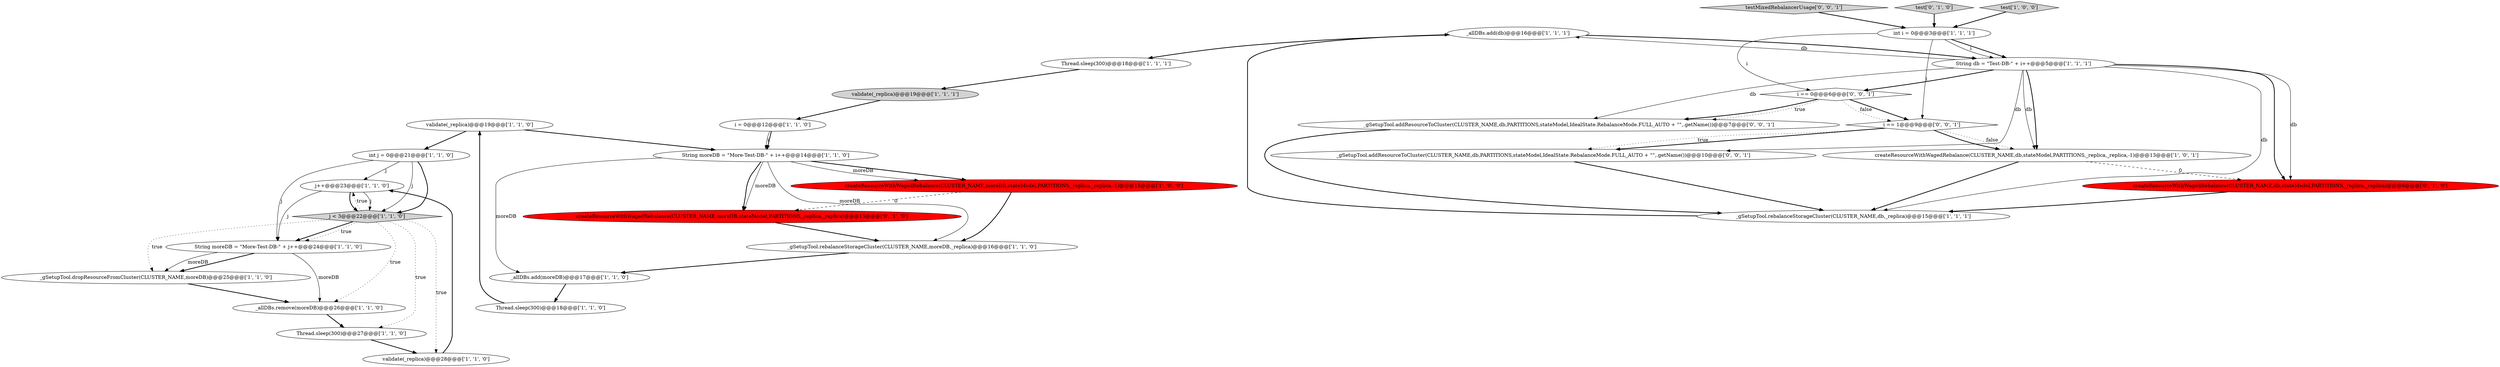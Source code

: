 digraph {
1 [style = filled, label = "j++@@@23@@@['1', '1', '0']", fillcolor = white, shape = ellipse image = "AAA0AAABBB1BBB"];
4 [style = filled, label = "Thread.sleep(300)@@@18@@@['1', '1', '0']", fillcolor = white, shape = ellipse image = "AAA0AAABBB1BBB"];
7 [style = filled, label = "_gSetupTool.rebalanceStorageCluster(CLUSTER_NAME,db,_replica)@@@15@@@['1', '1', '1']", fillcolor = white, shape = ellipse image = "AAA0AAABBB1BBB"];
13 [style = filled, label = "_gSetupTool.dropResourceFromCluster(CLUSTER_NAME,moreDB)@@@25@@@['1', '1', '0']", fillcolor = white, shape = ellipse image = "AAA0AAABBB1BBB"];
26 [style = filled, label = "i == 0@@@6@@@['0', '0', '1']", fillcolor = white, shape = diamond image = "AAA0AAABBB3BBB"];
11 [style = filled, label = "String moreDB = \"More-Test-DB-\" + j++@@@24@@@['1', '1', '0']", fillcolor = white, shape = ellipse image = "AAA0AAABBB1BBB"];
15 [style = filled, label = "Thread.sleep(300)@@@18@@@['1', '1', '1']", fillcolor = white, shape = ellipse image = "AAA0AAABBB1BBB"];
30 [style = filled, label = "testMixedRebalancerUsage['0', '0', '1']", fillcolor = lightgray, shape = diamond image = "AAA0AAABBB3BBB"];
21 [style = filled, label = "validate(_replica)@@@19@@@['1', '1', '1']", fillcolor = lightgray, shape = ellipse image = "AAA0AAABBB1BBB"];
27 [style = filled, label = "i == 1@@@9@@@['0', '0', '1']", fillcolor = white, shape = diamond image = "AAA0AAABBB3BBB"];
29 [style = filled, label = "_gSetupTool.addResourceToCluster(CLUSTER_NAME,db,PARTITIONS,stateModel,IdealState.RebalanceMode.FULL_AUTO + \"\",.getName())@@@7@@@['0', '0', '1']", fillcolor = white, shape = ellipse image = "AAA0AAABBB3BBB"];
9 [style = filled, label = "int i = 0@@@3@@@['1', '1', '1']", fillcolor = white, shape = ellipse image = "AAA0AAABBB1BBB"];
14 [style = filled, label = "int j = 0@@@21@@@['1', '1', '0']", fillcolor = white, shape = ellipse image = "AAA0AAABBB1BBB"];
16 [style = filled, label = "_gSetupTool.rebalanceStorageCluster(CLUSTER_NAME,moreDB,_replica)@@@16@@@['1', '1', '0']", fillcolor = white, shape = ellipse image = "AAA0AAABBB1BBB"];
6 [style = filled, label = "_allDBs.add(db)@@@16@@@['1', '1', '1']", fillcolor = white, shape = ellipse image = "AAA0AAABBB1BBB"];
23 [style = filled, label = "test['0', '1', '0']", fillcolor = lightgray, shape = diamond image = "AAA0AAABBB2BBB"];
3 [style = filled, label = "test['1', '0', '0']", fillcolor = lightgray, shape = diamond image = "AAA0AAABBB1BBB"];
17 [style = filled, label = "validate(_replica)@@@28@@@['1', '1', '0']", fillcolor = white, shape = ellipse image = "AAA0AAABBB1BBB"];
10 [style = filled, label = "createResourceWithWagedRebalance(CLUSTER_NAME,moreDB,stateModel,PARTITIONS,_replica,_replica,-1)@@@15@@@['1', '0', '0']", fillcolor = red, shape = ellipse image = "AAA1AAABBB1BBB"];
19 [style = filled, label = "_allDBs.add(moreDB)@@@17@@@['1', '1', '0']", fillcolor = white, shape = ellipse image = "AAA0AAABBB1BBB"];
22 [style = filled, label = "Thread.sleep(300)@@@27@@@['1', '1', '0']", fillcolor = white, shape = ellipse image = "AAA0AAABBB1BBB"];
20 [style = filled, label = "createResourceWithWagedRebalance(CLUSTER_NAME,db,stateModel,PARTITIONS,_replica,_replica,-1)@@@13@@@['1', '0', '1']", fillcolor = white, shape = ellipse image = "AAA0AAABBB1BBB"];
0 [style = filled, label = "j < 3@@@22@@@['1', '1', '0']", fillcolor = lightgray, shape = diamond image = "AAA0AAABBB1BBB"];
8 [style = filled, label = "_allDBs.remove(moreDB)@@@26@@@['1', '1', '0']", fillcolor = white, shape = ellipse image = "AAA0AAABBB1BBB"];
2 [style = filled, label = "String moreDB = \"More-Test-DB-\" + i++@@@14@@@['1', '1', '0']", fillcolor = white, shape = ellipse image = "AAA0AAABBB1BBB"];
12 [style = filled, label = "i = 0@@@12@@@['1', '1', '0']", fillcolor = white, shape = ellipse image = "AAA0AAABBB1BBB"];
18 [style = filled, label = "String db = \"Test-DB-\" + i++@@@5@@@['1', '1', '1']", fillcolor = white, shape = ellipse image = "AAA0AAABBB1BBB"];
5 [style = filled, label = "validate(_replica)@@@19@@@['1', '1', '0']", fillcolor = white, shape = ellipse image = "AAA0AAABBB1BBB"];
28 [style = filled, label = "_gSetupTool.addResourceToCluster(CLUSTER_NAME,db,PARTITIONS,stateModel,IdealState.RebalanceMode.FULL_AUTO + \"\",.getName())@@@10@@@['0', '0', '1']", fillcolor = white, shape = ellipse image = "AAA0AAABBB3BBB"];
25 [style = filled, label = "createResourceWithWagedRebalance(CLUSTER_NAME,db,stateModel,PARTITIONS,_replica,_replica)@@@6@@@['0', '1', '0']", fillcolor = red, shape = ellipse image = "AAA1AAABBB2BBB"];
24 [style = filled, label = "createResourceWithWagedRebalance(CLUSTER_NAME,moreDB,stateModel,PARTITIONS,_replica,_replica)@@@15@@@['0', '1', '0']", fillcolor = red, shape = ellipse image = "AAA1AAABBB2BBB"];
2->16 [style = solid, label="moreDB"];
18->28 [style = solid, label="db"];
0->13 [style = dotted, label="true"];
2->24 [style = solid, label="moreDB"];
17->1 [style = bold, label=""];
1->0 [style = solid, label="j"];
15->21 [style = bold, label=""];
6->18 [style = bold, label=""];
9->26 [style = solid, label="i"];
26->29 [style = bold, label=""];
27->28 [style = bold, label=""];
18->26 [style = bold, label=""];
28->7 [style = bold, label=""];
0->11 [style = bold, label=""];
11->8 [style = solid, label="moreDB"];
30->9 [style = bold, label=""];
2->19 [style = solid, label="moreDB"];
1->0 [style = bold, label=""];
5->14 [style = bold, label=""];
16->19 [style = bold, label=""];
2->10 [style = bold, label=""];
25->7 [style = bold, label=""];
6->15 [style = bold, label=""];
18->7 [style = solid, label="db"];
8->22 [style = bold, label=""];
14->1 [style = solid, label="j"];
0->22 [style = dotted, label="true"];
21->12 [style = bold, label=""];
0->8 [style = dotted, label="true"];
3->9 [style = bold, label=""];
27->20 [style = dotted, label="false"];
24->16 [style = bold, label=""];
27->28 [style = dotted, label="true"];
18->20 [style = bold, label=""];
12->2 [style = bold, label=""];
5->2 [style = bold, label=""];
26->27 [style = bold, label=""];
9->18 [style = bold, label=""];
12->2 [style = solid, label="i"];
10->16 [style = bold, label=""];
14->0 [style = bold, label=""];
20->25 [style = dashed, label="0"];
0->1 [style = dotted, label="true"];
11->13 [style = bold, label=""];
7->6 [style = bold, label=""];
18->25 [style = bold, label=""];
22->17 [style = bold, label=""];
29->7 [style = bold, label=""];
0->17 [style = dotted, label="true"];
26->29 [style = dotted, label="true"];
2->10 [style = solid, label="moreDB"];
18->25 [style = solid, label="db"];
19->4 [style = bold, label=""];
9->27 [style = solid, label="i"];
2->24 [style = bold, label=""];
20->7 [style = bold, label=""];
13->8 [style = bold, label=""];
18->6 [style = solid, label="db"];
18->29 [style = solid, label="db"];
23->9 [style = bold, label=""];
4->5 [style = bold, label=""];
27->20 [style = bold, label=""];
0->11 [style = dotted, label="true"];
26->27 [style = dotted, label="false"];
14->0 [style = solid, label="j"];
9->18 [style = solid, label="i"];
14->11 [style = solid, label="j"];
10->24 [style = dashed, label="0"];
1->11 [style = solid, label="j"];
11->13 [style = solid, label="moreDB"];
18->20 [style = solid, label="db"];
}
